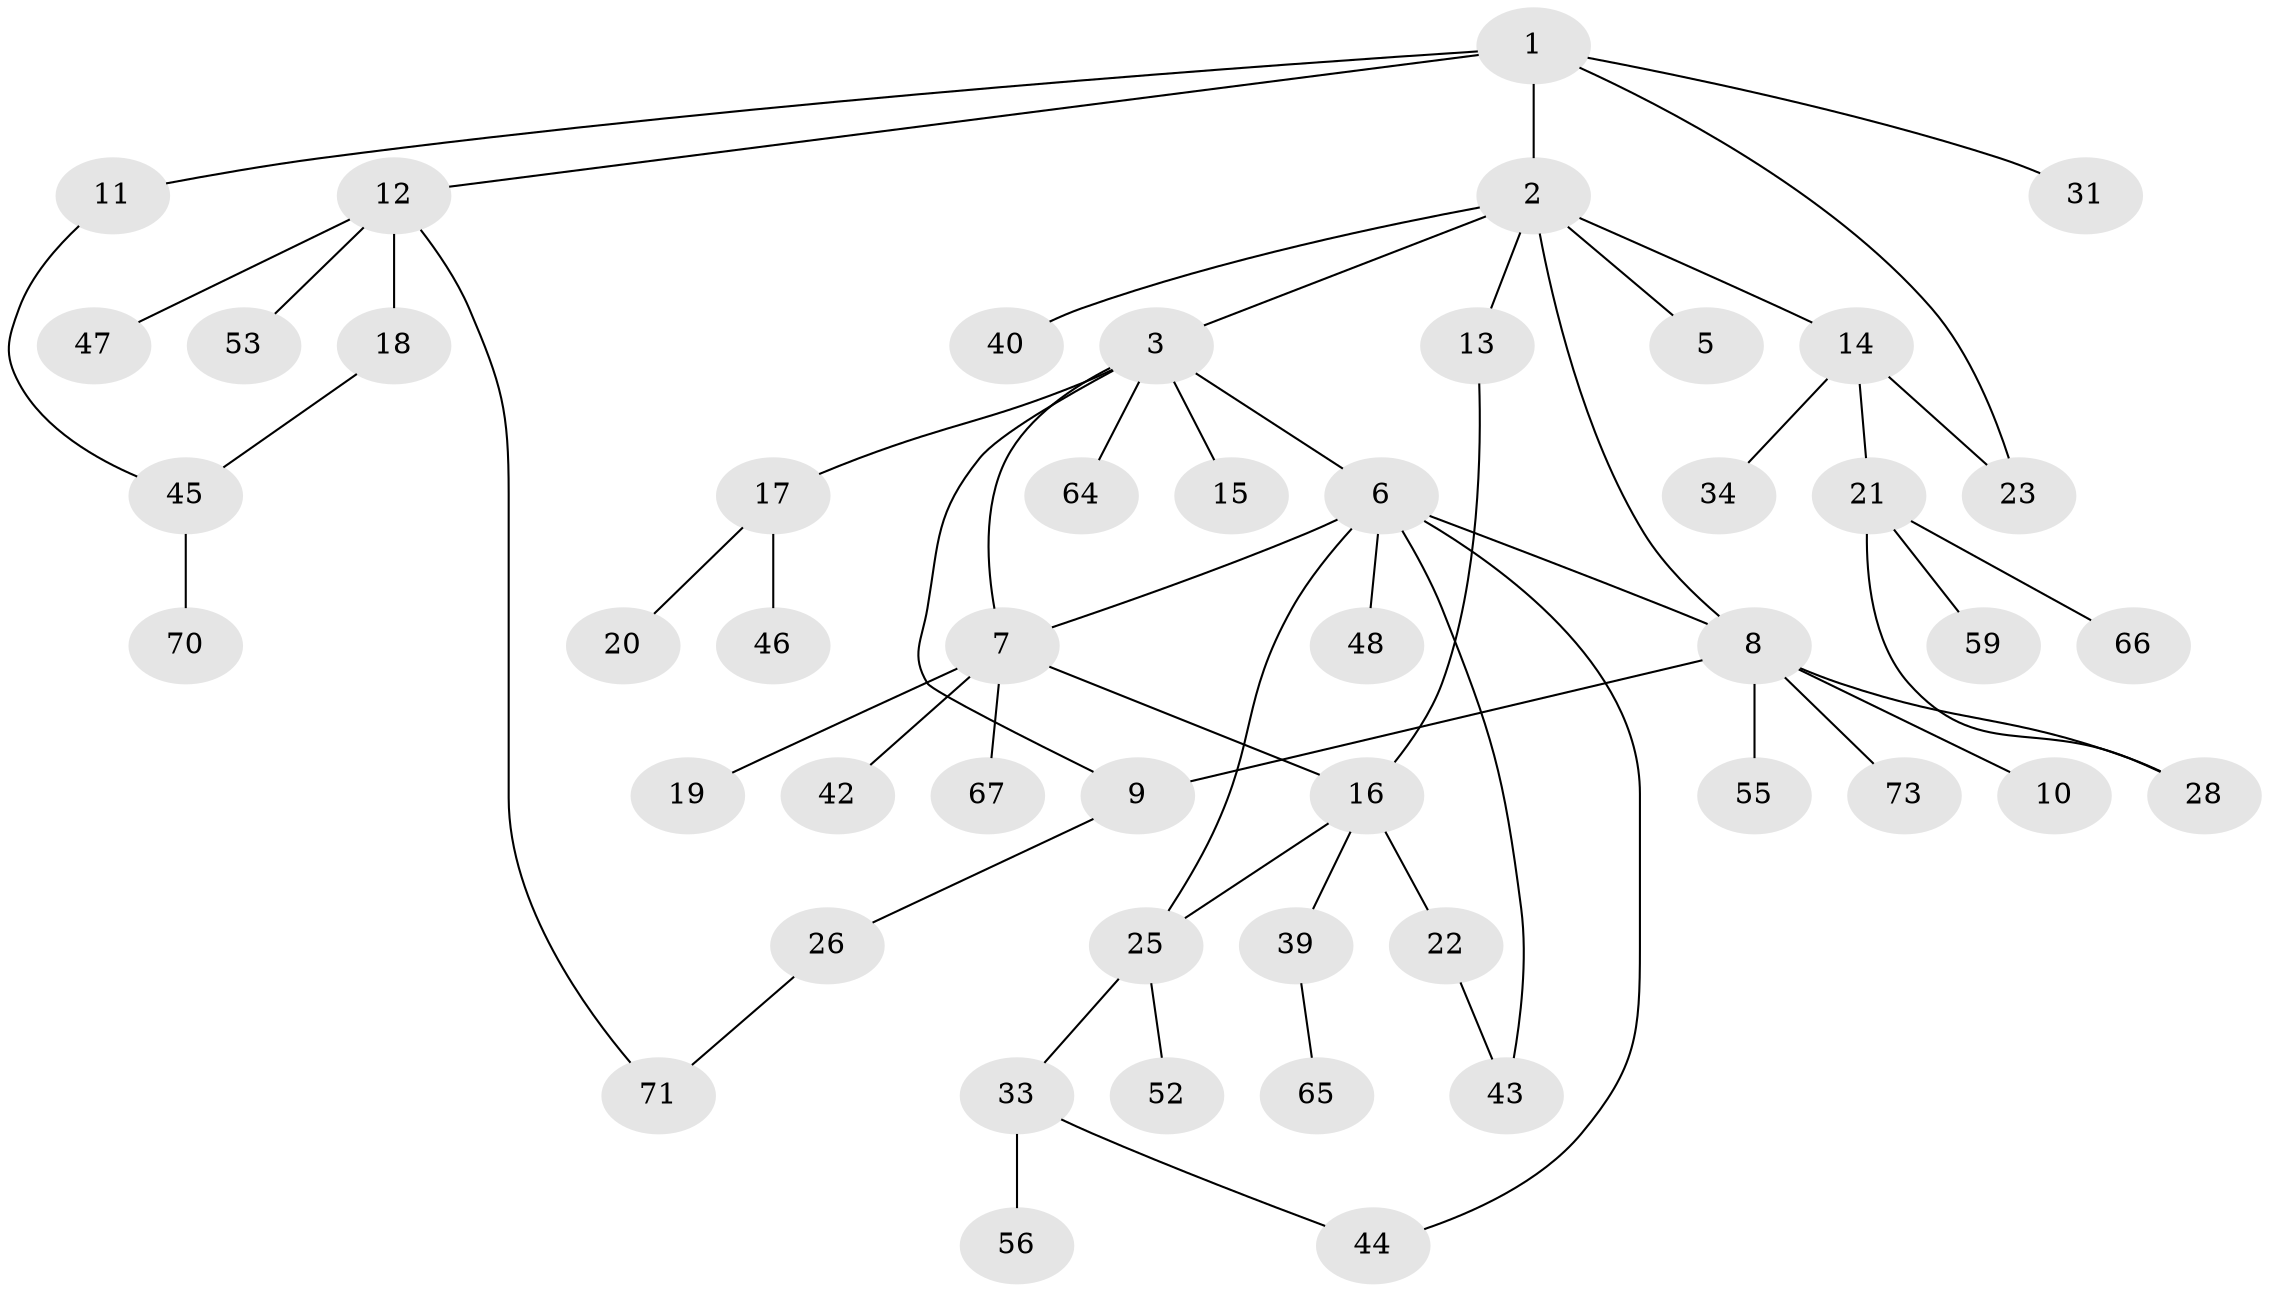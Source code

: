 // original degree distribution, {6: 0.0547945205479452, 8: 0.0136986301369863, 7: 0.0136986301369863, 2: 0.2876712328767123, 1: 0.3972602739726027, 3: 0.1780821917808219, 4: 0.0410958904109589, 5: 0.0136986301369863}
// Generated by graph-tools (version 1.1) at 2025/41/03/06/25 10:41:28]
// undirected, 49 vertices, 59 edges
graph export_dot {
graph [start="1"]
  node [color=gray90,style=filled];
  1 [super="+30"];
  2 [super="+41"];
  3 [super="+4"];
  5;
  6 [super="+36"];
  7 [super="+37"];
  8 [super="+72"];
  9;
  10;
  11 [super="+35"];
  12 [super="+29"];
  13;
  14 [super="+61"];
  15 [super="+27"];
  16;
  17 [super="+24"];
  18 [super="+57"];
  19;
  20 [super="+51"];
  21 [super="+38"];
  22 [super="+63"];
  23;
  25 [super="+49"];
  26 [super="+32"];
  28;
  31;
  33;
  34;
  39 [super="+68"];
  40;
  42;
  43 [super="+60"];
  44 [super="+58"];
  45 [super="+54"];
  46;
  47 [super="+50"];
  48;
  52;
  53;
  55;
  56 [super="+62"];
  59;
  64 [super="+69"];
  65;
  66;
  67;
  70;
  71;
  73;
  1 -- 2;
  1 -- 11;
  1 -- 12;
  1 -- 23;
  1 -- 31;
  2 -- 3;
  2 -- 5;
  2 -- 8;
  2 -- 13;
  2 -- 14;
  2 -- 40;
  3 -- 6;
  3 -- 9;
  3 -- 15;
  3 -- 17;
  3 -- 7;
  3 -- 64;
  6 -- 7;
  6 -- 44;
  6 -- 8;
  6 -- 48;
  6 -- 43;
  6 -- 25;
  7 -- 19;
  7 -- 42;
  7 -- 67;
  7 -- 16;
  8 -- 10;
  8 -- 28;
  8 -- 55;
  8 -- 9;
  8 -- 73;
  9 -- 26;
  11 -- 45;
  12 -- 18;
  12 -- 71;
  12 -- 53;
  12 -- 47;
  13 -- 16;
  14 -- 21;
  14 -- 34;
  14 -- 23;
  16 -- 22;
  16 -- 25;
  16 -- 39;
  17 -- 20;
  17 -- 46;
  18 -- 45;
  21 -- 66;
  21 -- 59;
  21 -- 28;
  22 -- 43;
  25 -- 33;
  25 -- 52;
  26 -- 71;
  33 -- 56;
  33 -- 44;
  39 -- 65;
  45 -- 70;
}

